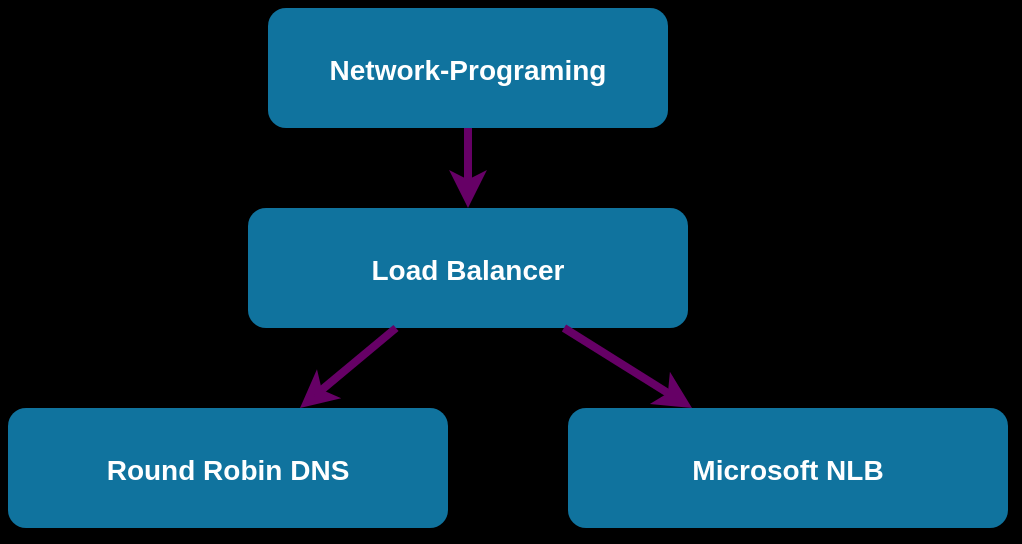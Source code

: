 <mxfile version="13.6.5" type="github">
  <diagram name="Page-1" id="97916047-d0de-89f5-080d-49f4d83e522f">
    <mxGraphModel dx="2370" dy="1323" grid="0" gridSize="10" guides="1" tooltips="1" connect="1" arrows="1" fold="1" page="1" pageScale="1.5" pageWidth="1169" pageHeight="827" background="#000000" math="0" shadow="0">
      <root>
        <mxCell id="0" />
        <mxCell id="1" parent="0" />
        <mxCell id="2" value="Network-Programing" style="rounded=1;fillColor=#10739E;strokeColor=none;shadow=1;gradientColor=none;fontStyle=1;fontColor=#FFFFFF;fontSize=14;" parent="1" vertex="1">
          <mxGeometry x="740" y="500" width="200" height="60" as="geometry" />
        </mxCell>
        <mxCell id="3" value="Load Balancer" style="rounded=1;fillColor=#10739E;strokeColor=none;shadow=1;gradientColor=none;fontStyle=1;fontColor=#FFFFFF;fontSize=14;" parent="1" vertex="1">
          <mxGeometry x="730" y="600" width="220" height="60" as="geometry" />
        </mxCell>
        <mxCell id="7GsyTBJHXm9AGmfxwri3-55" value="Round Robin DNS" style="rounded=1;fillColor=#10739E;strokeColor=none;shadow=1;gradientColor=none;fontStyle=1;fontColor=#FFFFFF;fontSize=14;" vertex="1" parent="1">
          <mxGeometry x="610" y="700" width="220" height="60" as="geometry" />
        </mxCell>
        <mxCell id="7GsyTBJHXm9AGmfxwri3-57" value="Microsoft NLB" style="rounded=1;fillColor=#10739E;strokeColor=none;shadow=1;gradientColor=none;fontStyle=1;fontColor=#FFFFFF;fontSize=14;" vertex="1" parent="1">
          <mxGeometry x="890" y="700" width="220" height="60" as="geometry" />
        </mxCell>
        <mxCell id="7GsyTBJHXm9AGmfxwri3-59" value="" style="endArrow=classic;html=1;strokeColor=#660066;strokeWidth=4;" edge="1" parent="1" source="3" target="7GsyTBJHXm9AGmfxwri3-55">
          <mxGeometry width="50" height="50" relative="1" as="geometry">
            <mxPoint x="750" y="850" as="sourcePoint" />
            <mxPoint x="800" y="800" as="targetPoint" />
          </mxGeometry>
        </mxCell>
        <mxCell id="7GsyTBJHXm9AGmfxwri3-60" value="" style="endArrow=classic;html=1;strokeColor=#660066;rounded=0;strokeWidth=4;" edge="1" parent="1" source="3" target="7GsyTBJHXm9AGmfxwri3-57">
          <mxGeometry width="50" height="50" relative="1" as="geometry">
            <mxPoint x="820" y="870" as="sourcePoint" />
            <mxPoint x="870" y="820" as="targetPoint" />
          </mxGeometry>
        </mxCell>
        <mxCell id="7GsyTBJHXm9AGmfxwri3-61" value="" style="endArrow=classic;html=1;strokeWidth=4;strokeColor=#660066;" edge="1" parent="1" source="2" target="3">
          <mxGeometry width="50" height="50" relative="1" as="geometry">
            <mxPoint x="540" y="510" as="sourcePoint" />
            <mxPoint x="590" y="460" as="targetPoint" />
          </mxGeometry>
        </mxCell>
      </root>
    </mxGraphModel>
  </diagram>
</mxfile>
